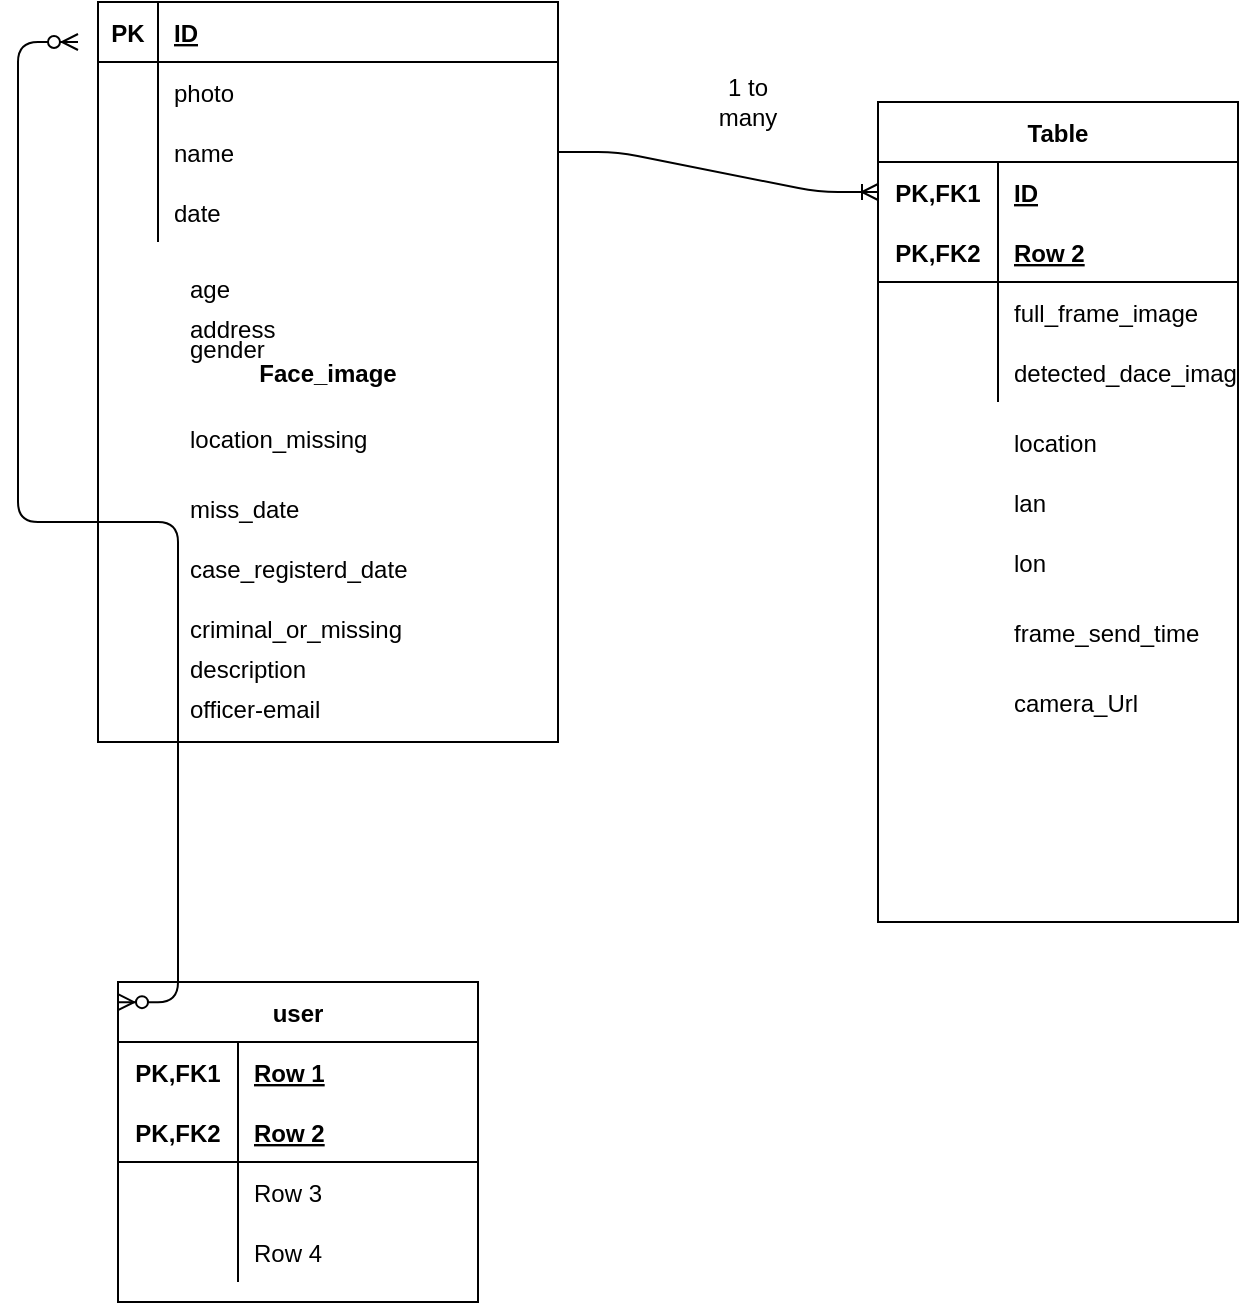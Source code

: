 <mxfile version="14.5.3" type="github">
  <diagram id="R2lEEEUBdFMjLlhIrx00" name="Page-1">
    <mxGraphModel dx="1422" dy="794" grid="1" gridSize="10" guides="1" tooltips="1" connect="1" arrows="1" fold="1" page="1" pageScale="1" pageWidth="850" pageHeight="1100" math="0" shadow="0" extFonts="Permanent Marker^https://fonts.googleapis.com/css?family=Permanent+Marker">
      <root>
        <mxCell id="0" />
        <mxCell id="1" parent="0" />
        <mxCell id="ykE6M-6xC8zTkUyc1u82-1" value="Face_image" style="shape=table;startSize=0;container=1;collapsible=1;childLayout=tableLayout;fixedRows=1;rowLines=0;fontStyle=1;align=center;resizeLast=1;" vertex="1" parent="1">
          <mxGeometry x="80" y="20" width="230" height="370" as="geometry" />
        </mxCell>
        <mxCell id="ykE6M-6xC8zTkUyc1u82-2" value="" style="shape=partialRectangle;collapsible=0;dropTarget=0;pointerEvents=0;fillColor=none;top=0;left=0;bottom=1;right=0;points=[[0,0.5],[1,0.5]];portConstraint=eastwest;" vertex="1" parent="ykE6M-6xC8zTkUyc1u82-1">
          <mxGeometry width="230" height="30" as="geometry" />
        </mxCell>
        <mxCell id="ykE6M-6xC8zTkUyc1u82-3" value="PK" style="shape=partialRectangle;connectable=0;fillColor=none;top=0;left=0;bottom=0;right=0;fontStyle=1;overflow=hidden;" vertex="1" parent="ykE6M-6xC8zTkUyc1u82-2">
          <mxGeometry width="30" height="30" as="geometry" />
        </mxCell>
        <mxCell id="ykE6M-6xC8zTkUyc1u82-4" value="ID" style="shape=partialRectangle;connectable=0;fillColor=none;top=0;left=0;bottom=0;right=0;align=left;spacingLeft=6;fontStyle=5;overflow=hidden;" vertex="1" parent="ykE6M-6xC8zTkUyc1u82-2">
          <mxGeometry x="30" width="200" height="30" as="geometry" />
        </mxCell>
        <mxCell id="ykE6M-6xC8zTkUyc1u82-5" value="" style="shape=partialRectangle;collapsible=0;dropTarget=0;pointerEvents=0;fillColor=none;top=0;left=0;bottom=0;right=0;points=[[0,0.5],[1,0.5]];portConstraint=eastwest;" vertex="1" parent="ykE6M-6xC8zTkUyc1u82-1">
          <mxGeometry y="30" width="230" height="30" as="geometry" />
        </mxCell>
        <mxCell id="ykE6M-6xC8zTkUyc1u82-6" value="" style="shape=partialRectangle;connectable=0;fillColor=none;top=0;left=0;bottom=0;right=0;editable=1;overflow=hidden;" vertex="1" parent="ykE6M-6xC8zTkUyc1u82-5">
          <mxGeometry width="30" height="30" as="geometry" />
        </mxCell>
        <mxCell id="ykE6M-6xC8zTkUyc1u82-7" value="photo" style="shape=partialRectangle;connectable=0;fillColor=none;top=0;left=0;bottom=0;right=0;align=left;spacingLeft=6;overflow=hidden;" vertex="1" parent="ykE6M-6xC8zTkUyc1u82-5">
          <mxGeometry x="30" width="200" height="30" as="geometry" />
        </mxCell>
        <mxCell id="ykE6M-6xC8zTkUyc1u82-8" value="" style="shape=partialRectangle;collapsible=0;dropTarget=0;pointerEvents=0;fillColor=none;top=0;left=0;bottom=0;right=0;points=[[0,0.5],[1,0.5]];portConstraint=eastwest;" vertex="1" parent="ykE6M-6xC8zTkUyc1u82-1">
          <mxGeometry y="60" width="230" height="30" as="geometry" />
        </mxCell>
        <mxCell id="ykE6M-6xC8zTkUyc1u82-9" value="" style="shape=partialRectangle;connectable=0;fillColor=none;top=0;left=0;bottom=0;right=0;editable=1;overflow=hidden;" vertex="1" parent="ykE6M-6xC8zTkUyc1u82-8">
          <mxGeometry width="30" height="30" as="geometry" />
        </mxCell>
        <mxCell id="ykE6M-6xC8zTkUyc1u82-10" value="name" style="shape=partialRectangle;connectable=0;fillColor=none;top=0;left=0;bottom=0;right=0;align=left;spacingLeft=6;overflow=hidden;" vertex="1" parent="ykE6M-6xC8zTkUyc1u82-8">
          <mxGeometry x="30" width="200" height="30" as="geometry" />
        </mxCell>
        <mxCell id="ykE6M-6xC8zTkUyc1u82-11" value="" style="shape=partialRectangle;collapsible=0;dropTarget=0;pointerEvents=0;fillColor=none;top=0;left=0;bottom=0;right=0;points=[[0,0.5],[1,0.5]];portConstraint=eastwest;" vertex="1" parent="ykE6M-6xC8zTkUyc1u82-1">
          <mxGeometry y="90" width="230" height="30" as="geometry" />
        </mxCell>
        <mxCell id="ykE6M-6xC8zTkUyc1u82-12" value="" style="shape=partialRectangle;connectable=0;fillColor=none;top=0;left=0;bottom=0;right=0;editable=1;overflow=hidden;" vertex="1" parent="ykE6M-6xC8zTkUyc1u82-11">
          <mxGeometry width="30" height="30" as="geometry" />
        </mxCell>
        <mxCell id="ykE6M-6xC8zTkUyc1u82-13" value="date" style="shape=partialRectangle;connectable=0;fillColor=none;top=0;left=0;bottom=0;right=0;align=left;spacingLeft=6;overflow=hidden;" vertex="1" parent="ykE6M-6xC8zTkUyc1u82-11">
          <mxGeometry x="30" width="200" height="30" as="geometry" />
        </mxCell>
        <mxCell id="ykE6M-6xC8zTkUyc1u82-14" value="age" style="text;strokeColor=none;fillColor=none;spacingLeft=4;spacingRight=4;overflow=hidden;rotatable=0;points=[[0,0.5],[1,0.5]];portConstraint=eastwest;fontSize=12;" vertex="1" parent="1">
          <mxGeometry x="120" y="150" width="150" height="30" as="geometry" />
        </mxCell>
        <mxCell id="ykE6M-6xC8zTkUyc1u82-15" value="criminal_or_missing" style="text;strokeColor=none;fillColor=none;spacingLeft=4;spacingRight=4;overflow=hidden;rotatable=0;points=[[0,0.5],[1,0.5]];portConstraint=eastwest;fontSize=12;" vertex="1" parent="1">
          <mxGeometry x="120" y="320" width="150" height="30" as="geometry" />
        </mxCell>
        <mxCell id="ykE6M-6xC8zTkUyc1u82-16" value="description" style="text;strokeColor=none;fillColor=none;spacingLeft=4;spacingRight=4;overflow=hidden;rotatable=0;points=[[0,0.5],[1,0.5]];portConstraint=eastwest;fontSize=12;" vertex="1" parent="1">
          <mxGeometry x="120" y="340" width="150" height="30" as="geometry" />
        </mxCell>
        <mxCell id="ykE6M-6xC8zTkUyc1u82-17" value="gender" style="text;strokeColor=none;fillColor=none;spacingLeft=4;spacingRight=4;overflow=hidden;rotatable=0;points=[[0,0.5],[1,0.5]];portConstraint=eastwest;fontSize=12;" vertex="1" parent="1">
          <mxGeometry x="120" y="180" width="150" height="30" as="geometry" />
        </mxCell>
        <mxCell id="ykE6M-6xC8zTkUyc1u82-18" value="miss_date" style="text;strokeColor=none;fillColor=none;spacingLeft=4;spacingRight=4;overflow=hidden;rotatable=0;points=[[0,0.5],[1,0.5]];portConstraint=eastwest;fontSize=12;" vertex="1" parent="1">
          <mxGeometry x="120" y="260" width="150" height="30" as="geometry" />
        </mxCell>
        <mxCell id="ykE6M-6xC8zTkUyc1u82-19" value="case_registerd_date" style="text;strokeColor=none;fillColor=none;spacingLeft=4;spacingRight=4;overflow=hidden;rotatable=0;points=[[0,0.5],[1,0.5]];portConstraint=eastwest;fontSize=12;" vertex="1" parent="1">
          <mxGeometry x="120" y="290" width="150" height="30" as="geometry" />
        </mxCell>
        <mxCell id="ykE6M-6xC8zTkUyc1u82-20" value="address" style="text;strokeColor=none;fillColor=none;spacingLeft=4;spacingRight=4;overflow=hidden;rotatable=0;points=[[0,0.5],[1,0.5]];portConstraint=eastwest;fontSize=12;" vertex="1" parent="1">
          <mxGeometry x="120" y="170" width="150" height="20" as="geometry" />
        </mxCell>
        <mxCell id="ykE6M-6xC8zTkUyc1u82-21" value="location_missing" style="text;strokeColor=none;fillColor=none;spacingLeft=4;spacingRight=4;overflow=hidden;rotatable=0;points=[[0,0.5],[1,0.5]];portConstraint=eastwest;fontSize=12;" vertex="1" parent="1">
          <mxGeometry x="120" y="225" width="150" height="30" as="geometry" />
        </mxCell>
        <mxCell id="ykE6M-6xC8zTkUyc1u82-22" value="Table" style="shape=table;startSize=30;container=1;collapsible=1;childLayout=tableLayout;fixedRows=1;rowLines=0;fontStyle=1;align=center;resizeLast=1;" vertex="1" parent="1">
          <mxGeometry x="470" y="70" width="180" height="410" as="geometry" />
        </mxCell>
        <mxCell id="ykE6M-6xC8zTkUyc1u82-23" value="" style="shape=partialRectangle;collapsible=0;dropTarget=0;pointerEvents=0;fillColor=none;top=0;left=0;bottom=0;right=0;points=[[0,0.5],[1,0.5]];portConstraint=eastwest;" vertex="1" parent="ykE6M-6xC8zTkUyc1u82-22">
          <mxGeometry y="30" width="180" height="30" as="geometry" />
        </mxCell>
        <mxCell id="ykE6M-6xC8zTkUyc1u82-24" value="PK,FK1" style="shape=partialRectangle;connectable=0;fillColor=none;top=0;left=0;bottom=0;right=0;fontStyle=1;overflow=hidden;" vertex="1" parent="ykE6M-6xC8zTkUyc1u82-23">
          <mxGeometry width="60" height="30" as="geometry" />
        </mxCell>
        <mxCell id="ykE6M-6xC8zTkUyc1u82-25" value="ID" style="shape=partialRectangle;connectable=0;fillColor=none;top=0;left=0;bottom=0;right=0;align=left;spacingLeft=6;fontStyle=5;overflow=hidden;" vertex="1" parent="ykE6M-6xC8zTkUyc1u82-23">
          <mxGeometry x="60" width="120" height="30" as="geometry" />
        </mxCell>
        <mxCell id="ykE6M-6xC8zTkUyc1u82-26" value="" style="shape=partialRectangle;collapsible=0;dropTarget=0;pointerEvents=0;fillColor=none;top=0;left=0;bottom=1;right=0;points=[[0,0.5],[1,0.5]];portConstraint=eastwest;" vertex="1" parent="ykE6M-6xC8zTkUyc1u82-22">
          <mxGeometry y="60" width="180" height="30" as="geometry" />
        </mxCell>
        <mxCell id="ykE6M-6xC8zTkUyc1u82-27" value="PK,FK2" style="shape=partialRectangle;connectable=0;fillColor=none;top=0;left=0;bottom=0;right=0;fontStyle=1;overflow=hidden;" vertex="1" parent="ykE6M-6xC8zTkUyc1u82-26">
          <mxGeometry width="60" height="30" as="geometry" />
        </mxCell>
        <mxCell id="ykE6M-6xC8zTkUyc1u82-28" value="Row 2" style="shape=partialRectangle;connectable=0;fillColor=none;top=0;left=0;bottom=0;right=0;align=left;spacingLeft=6;fontStyle=5;overflow=hidden;" vertex="1" parent="ykE6M-6xC8zTkUyc1u82-26">
          <mxGeometry x="60" width="120" height="30" as="geometry" />
        </mxCell>
        <mxCell id="ykE6M-6xC8zTkUyc1u82-29" value="" style="shape=partialRectangle;collapsible=0;dropTarget=0;pointerEvents=0;fillColor=none;top=0;left=0;bottom=0;right=0;points=[[0,0.5],[1,0.5]];portConstraint=eastwest;" vertex="1" parent="ykE6M-6xC8zTkUyc1u82-22">
          <mxGeometry y="90" width="180" height="30" as="geometry" />
        </mxCell>
        <mxCell id="ykE6M-6xC8zTkUyc1u82-30" value="" style="shape=partialRectangle;connectable=0;fillColor=none;top=0;left=0;bottom=0;right=0;editable=1;overflow=hidden;" vertex="1" parent="ykE6M-6xC8zTkUyc1u82-29">
          <mxGeometry width="60" height="30" as="geometry" />
        </mxCell>
        <mxCell id="ykE6M-6xC8zTkUyc1u82-31" value="full_frame_image" style="shape=partialRectangle;connectable=0;fillColor=none;top=0;left=0;bottom=0;right=0;align=left;spacingLeft=6;overflow=hidden;" vertex="1" parent="ykE6M-6xC8zTkUyc1u82-29">
          <mxGeometry x="60" width="120" height="30" as="geometry" />
        </mxCell>
        <mxCell id="ykE6M-6xC8zTkUyc1u82-32" value="" style="shape=partialRectangle;collapsible=0;dropTarget=0;pointerEvents=0;fillColor=none;top=0;left=0;bottom=0;right=0;points=[[0,0.5],[1,0.5]];portConstraint=eastwest;" vertex="1" parent="ykE6M-6xC8zTkUyc1u82-22">
          <mxGeometry y="120" width="180" height="30" as="geometry" />
        </mxCell>
        <mxCell id="ykE6M-6xC8zTkUyc1u82-33" value="" style="shape=partialRectangle;connectable=0;fillColor=none;top=0;left=0;bottom=0;right=0;editable=1;overflow=hidden;" vertex="1" parent="ykE6M-6xC8zTkUyc1u82-32">
          <mxGeometry width="60" height="30" as="geometry" />
        </mxCell>
        <mxCell id="ykE6M-6xC8zTkUyc1u82-34" value="detected_dace_image" style="shape=partialRectangle;connectable=0;fillColor=none;top=0;left=0;bottom=0;right=0;align=left;spacingLeft=6;overflow=hidden;" vertex="1" parent="ykE6M-6xC8zTkUyc1u82-32">
          <mxGeometry x="60" width="120" height="30" as="geometry" />
        </mxCell>
        <mxCell id="ykE6M-6xC8zTkUyc1u82-35" value="" style="shape=partialRectangle;collapsible=0;dropTarget=0;pointerEvents=0;fillColor=none;top=0;left=0;bottom=0;right=0;points=[[0,0.5],[1,0.5]];portConstraint=eastwest;" vertex="1" parent="1">
          <mxGeometry x="470" y="220" width="180" height="40" as="geometry" />
        </mxCell>
        <mxCell id="ykE6M-6xC8zTkUyc1u82-36" value="" style="shape=partialRectangle;connectable=0;fillColor=none;top=0;left=0;bottom=0;right=0;editable=1;overflow=hidden;" vertex="1" parent="ykE6M-6xC8zTkUyc1u82-35">
          <mxGeometry width="60" height="40" as="geometry" />
        </mxCell>
        <mxCell id="ykE6M-6xC8zTkUyc1u82-37" value="location" style="shape=partialRectangle;connectable=0;fillColor=none;top=0;left=0;bottom=0;right=0;align=left;spacingLeft=6;overflow=hidden;" vertex="1" parent="ykE6M-6xC8zTkUyc1u82-35">
          <mxGeometry x="60" width="120" height="40" as="geometry" />
        </mxCell>
        <mxCell id="ykE6M-6xC8zTkUyc1u82-38" value="" style="shape=partialRectangle;collapsible=0;dropTarget=0;pointerEvents=0;fillColor=none;top=0;left=0;bottom=0;right=0;points=[[0,0.5],[1,0.5]];portConstraint=eastwest;" vertex="1" parent="1">
          <mxGeometry x="470" y="250" width="180" height="40" as="geometry" />
        </mxCell>
        <mxCell id="ykE6M-6xC8zTkUyc1u82-39" value="" style="shape=partialRectangle;connectable=0;fillColor=none;top=0;left=0;bottom=0;right=0;editable=1;overflow=hidden;" vertex="1" parent="ykE6M-6xC8zTkUyc1u82-38">
          <mxGeometry width="60" height="40" as="geometry" />
        </mxCell>
        <mxCell id="ykE6M-6xC8zTkUyc1u82-40" value="lan" style="shape=partialRectangle;connectable=0;fillColor=none;top=0;left=0;bottom=0;right=0;align=left;spacingLeft=6;overflow=hidden;" vertex="1" parent="ykE6M-6xC8zTkUyc1u82-38">
          <mxGeometry x="60" width="120" height="40" as="geometry" />
        </mxCell>
        <mxCell id="ykE6M-6xC8zTkUyc1u82-41" value="" style="shape=partialRectangle;collapsible=0;dropTarget=0;pointerEvents=0;fillColor=none;top=0;left=0;bottom=0;right=0;points=[[0,0.5],[1,0.5]];portConstraint=eastwest;" vertex="1" parent="1">
          <mxGeometry x="470" y="280" width="180" height="40" as="geometry" />
        </mxCell>
        <mxCell id="ykE6M-6xC8zTkUyc1u82-42" value="" style="shape=partialRectangle;connectable=0;fillColor=none;top=0;left=0;bottom=0;right=0;editable=1;overflow=hidden;" vertex="1" parent="ykE6M-6xC8zTkUyc1u82-41">
          <mxGeometry width="60" height="40" as="geometry" />
        </mxCell>
        <mxCell id="ykE6M-6xC8zTkUyc1u82-43" value="lon" style="shape=partialRectangle;connectable=0;fillColor=none;top=0;left=0;bottom=0;right=0;align=left;spacingLeft=6;overflow=hidden;" vertex="1" parent="ykE6M-6xC8zTkUyc1u82-41">
          <mxGeometry x="60" width="120" height="40" as="geometry" />
        </mxCell>
        <mxCell id="ykE6M-6xC8zTkUyc1u82-44" value="" style="shape=partialRectangle;collapsible=0;dropTarget=0;pointerEvents=0;fillColor=none;top=0;left=0;bottom=0;right=0;points=[[0,0.5],[1,0.5]];portConstraint=eastwest;" vertex="1" parent="1">
          <mxGeometry x="470" y="315" width="180" height="40" as="geometry" />
        </mxCell>
        <mxCell id="ykE6M-6xC8zTkUyc1u82-45" value="" style="shape=partialRectangle;connectable=0;fillColor=none;top=0;left=0;bottom=0;right=0;editable=1;overflow=hidden;" vertex="1" parent="ykE6M-6xC8zTkUyc1u82-44">
          <mxGeometry width="60" height="40" as="geometry" />
        </mxCell>
        <mxCell id="ykE6M-6xC8zTkUyc1u82-46" value="frame_send_time" style="shape=partialRectangle;connectable=0;fillColor=none;top=0;left=0;bottom=0;right=0;align=left;spacingLeft=6;overflow=hidden;" vertex="1" parent="ykE6M-6xC8zTkUyc1u82-44">
          <mxGeometry x="60" width="120" height="40" as="geometry" />
        </mxCell>
        <mxCell id="ykE6M-6xC8zTkUyc1u82-47" value="officer-email" style="text;strokeColor=none;fillColor=none;spacingLeft=4;spacingRight=4;overflow=hidden;rotatable=0;points=[[0,0.5],[1,0.5]];portConstraint=eastwest;fontSize=12;" vertex="1" parent="1">
          <mxGeometry x="120" y="360" width="150" height="30" as="geometry" />
        </mxCell>
        <mxCell id="ykE6M-6xC8zTkUyc1u82-48" value="" style="edgeStyle=entityRelationEdgeStyle;fontSize=12;html=1;endArrow=ERoneToMany;entryX=0;entryY=0.5;entryDx=0;entryDy=0;exitX=1;exitY=0.5;exitDx=0;exitDy=0;" edge="1" parent="1" source="ykE6M-6xC8zTkUyc1u82-8" target="ykE6M-6xC8zTkUyc1u82-23">
          <mxGeometry width="100" height="100" relative="1" as="geometry">
            <mxPoint x="130" y="250" as="sourcePoint" />
            <mxPoint x="230" y="150" as="targetPoint" />
          </mxGeometry>
        </mxCell>
        <mxCell id="ykE6M-6xC8zTkUyc1u82-49" value="1 to many" style="text;html=1;strokeColor=none;fillColor=none;align=center;verticalAlign=middle;whiteSpace=wrap;rounded=0;" vertex="1" parent="1">
          <mxGeometry x="385" y="60" width="40" height="20" as="geometry" />
        </mxCell>
        <mxCell id="ykE6M-6xC8zTkUyc1u82-50" value="" style="shape=partialRectangle;collapsible=0;dropTarget=0;pointerEvents=0;fillColor=none;top=0;left=0;bottom=0;right=0;points=[[0,0.5],[1,0.5]];portConstraint=eastwest;" vertex="1" parent="1">
          <mxGeometry x="470" y="350" width="180" height="40" as="geometry" />
        </mxCell>
        <mxCell id="ykE6M-6xC8zTkUyc1u82-51" value="" style="shape=partialRectangle;connectable=0;fillColor=none;top=0;left=0;bottom=0;right=0;editable=1;overflow=hidden;" vertex="1" parent="ykE6M-6xC8zTkUyc1u82-50">
          <mxGeometry width="60" height="40" as="geometry" />
        </mxCell>
        <mxCell id="ykE6M-6xC8zTkUyc1u82-52" value="camera_Url" style="shape=partialRectangle;connectable=0;fillColor=none;top=0;left=0;bottom=0;right=0;align=left;spacingLeft=6;overflow=hidden;" vertex="1" parent="ykE6M-6xC8zTkUyc1u82-50">
          <mxGeometry x="60" width="120" height="40" as="geometry" />
        </mxCell>
        <mxCell id="ykE6M-6xC8zTkUyc1u82-53" value="user" style="shape=table;startSize=30;container=1;collapsible=1;childLayout=tableLayout;fixedRows=1;rowLines=0;fontStyle=1;align=center;resizeLast=1;" vertex="1" parent="1">
          <mxGeometry x="90" y="510" width="180" height="160" as="geometry" />
        </mxCell>
        <mxCell id="ykE6M-6xC8zTkUyc1u82-54" value="" style="shape=partialRectangle;collapsible=0;dropTarget=0;pointerEvents=0;fillColor=none;top=0;left=0;bottom=0;right=0;points=[[0,0.5],[1,0.5]];portConstraint=eastwest;" vertex="1" parent="ykE6M-6xC8zTkUyc1u82-53">
          <mxGeometry y="30" width="180" height="30" as="geometry" />
        </mxCell>
        <mxCell id="ykE6M-6xC8zTkUyc1u82-55" value="PK,FK1" style="shape=partialRectangle;connectable=0;fillColor=none;top=0;left=0;bottom=0;right=0;fontStyle=1;overflow=hidden;" vertex="1" parent="ykE6M-6xC8zTkUyc1u82-54">
          <mxGeometry width="60" height="30" as="geometry" />
        </mxCell>
        <mxCell id="ykE6M-6xC8zTkUyc1u82-56" value="Row 1" style="shape=partialRectangle;connectable=0;fillColor=none;top=0;left=0;bottom=0;right=0;align=left;spacingLeft=6;fontStyle=5;overflow=hidden;" vertex="1" parent="ykE6M-6xC8zTkUyc1u82-54">
          <mxGeometry x="60" width="120" height="30" as="geometry" />
        </mxCell>
        <mxCell id="ykE6M-6xC8zTkUyc1u82-57" value="" style="shape=partialRectangle;collapsible=0;dropTarget=0;pointerEvents=0;fillColor=none;top=0;left=0;bottom=1;right=0;points=[[0,0.5],[1,0.5]];portConstraint=eastwest;" vertex="1" parent="ykE6M-6xC8zTkUyc1u82-53">
          <mxGeometry y="60" width="180" height="30" as="geometry" />
        </mxCell>
        <mxCell id="ykE6M-6xC8zTkUyc1u82-58" value="PK,FK2" style="shape=partialRectangle;connectable=0;fillColor=none;top=0;left=0;bottom=0;right=0;fontStyle=1;overflow=hidden;" vertex="1" parent="ykE6M-6xC8zTkUyc1u82-57">
          <mxGeometry width="60" height="30" as="geometry" />
        </mxCell>
        <mxCell id="ykE6M-6xC8zTkUyc1u82-59" value="Row 2" style="shape=partialRectangle;connectable=0;fillColor=none;top=0;left=0;bottom=0;right=0;align=left;spacingLeft=6;fontStyle=5;overflow=hidden;" vertex="1" parent="ykE6M-6xC8zTkUyc1u82-57">
          <mxGeometry x="60" width="120" height="30" as="geometry" />
        </mxCell>
        <mxCell id="ykE6M-6xC8zTkUyc1u82-60" value="" style="shape=partialRectangle;collapsible=0;dropTarget=0;pointerEvents=0;fillColor=none;top=0;left=0;bottom=0;right=0;points=[[0,0.5],[1,0.5]];portConstraint=eastwest;" vertex="1" parent="ykE6M-6xC8zTkUyc1u82-53">
          <mxGeometry y="90" width="180" height="30" as="geometry" />
        </mxCell>
        <mxCell id="ykE6M-6xC8zTkUyc1u82-61" value="" style="shape=partialRectangle;connectable=0;fillColor=none;top=0;left=0;bottom=0;right=0;editable=1;overflow=hidden;" vertex="1" parent="ykE6M-6xC8zTkUyc1u82-60">
          <mxGeometry width="60" height="30" as="geometry" />
        </mxCell>
        <mxCell id="ykE6M-6xC8zTkUyc1u82-62" value="Row 3" style="shape=partialRectangle;connectable=0;fillColor=none;top=0;left=0;bottom=0;right=0;align=left;spacingLeft=6;overflow=hidden;" vertex="1" parent="ykE6M-6xC8zTkUyc1u82-60">
          <mxGeometry x="60" width="120" height="30" as="geometry" />
        </mxCell>
        <mxCell id="ykE6M-6xC8zTkUyc1u82-63" value="" style="shape=partialRectangle;collapsible=0;dropTarget=0;pointerEvents=0;fillColor=none;top=0;left=0;bottom=0;right=0;points=[[0,0.5],[1,0.5]];portConstraint=eastwest;" vertex="1" parent="ykE6M-6xC8zTkUyc1u82-53">
          <mxGeometry y="120" width="180" height="30" as="geometry" />
        </mxCell>
        <mxCell id="ykE6M-6xC8zTkUyc1u82-64" value="" style="shape=partialRectangle;connectable=0;fillColor=none;top=0;left=0;bottom=0;right=0;editable=1;overflow=hidden;" vertex="1" parent="ykE6M-6xC8zTkUyc1u82-63">
          <mxGeometry width="60" height="30" as="geometry" />
        </mxCell>
        <mxCell id="ykE6M-6xC8zTkUyc1u82-65" value="Row 4" style="shape=partialRectangle;connectable=0;fillColor=none;top=0;left=0;bottom=0;right=0;align=left;spacingLeft=6;overflow=hidden;" vertex="1" parent="ykE6M-6xC8zTkUyc1u82-63">
          <mxGeometry x="60" width="120" height="30" as="geometry" />
        </mxCell>
        <mxCell id="ykE6M-6xC8zTkUyc1u82-66" value="" style="edgeStyle=entityRelationEdgeStyle;fontSize=12;html=1;endArrow=ERzeroToMany;endFill=1;startArrow=ERzeroToMany;exitX=0;exitY=0.063;exitDx=0;exitDy=0;exitPerimeter=0;" edge="1" parent="1" source="ykE6M-6xC8zTkUyc1u82-53">
          <mxGeometry width="100" height="100" relative="1" as="geometry">
            <mxPoint x="-70" y="590" as="sourcePoint" />
            <mxPoint x="70" y="40" as="targetPoint" />
          </mxGeometry>
        </mxCell>
      </root>
    </mxGraphModel>
  </diagram>
</mxfile>
